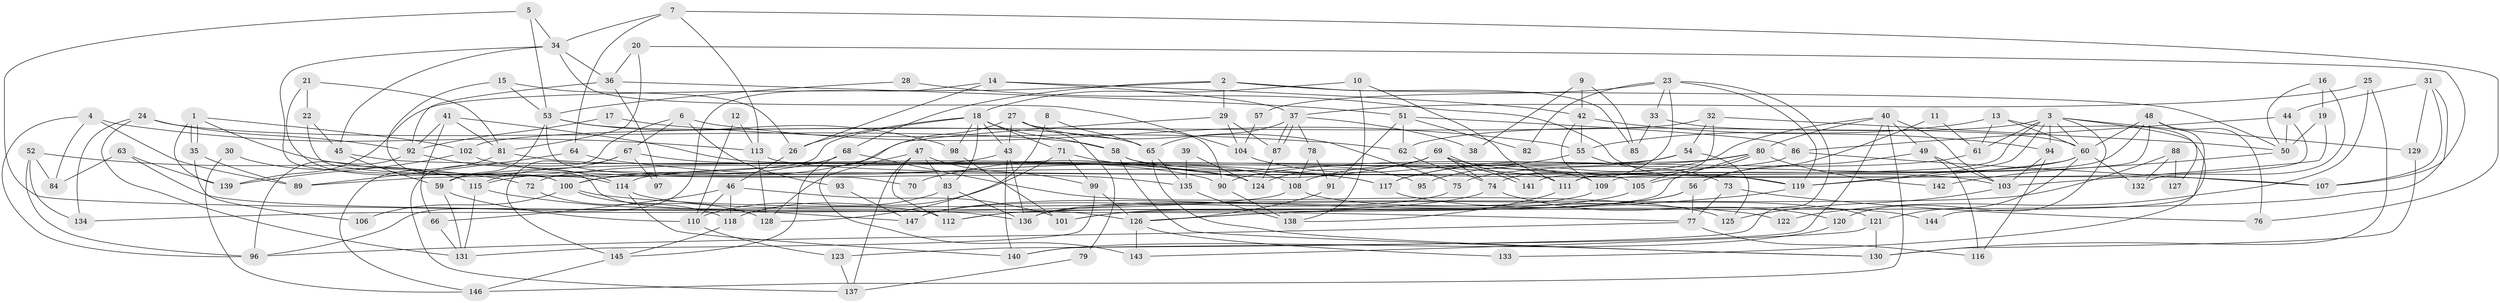 // coarse degree distribution, {6: 0.1414141414141414, 7: 0.13131313131313133, 11: 0.020202020202020204, 3: 0.1717171717171717, 4: 0.21212121212121213, 5: 0.13131313131313133, 2: 0.12121212121212122, 9: 0.030303030303030304, 8: 0.04040404040404041}
// Generated by graph-tools (version 1.1) at 2025/52/02/27/25 19:52:02]
// undirected, 147 vertices, 294 edges
graph export_dot {
graph [start="1"]
  node [color=gray90,style=filled];
  1;
  2;
  3;
  4;
  5;
  6;
  7;
  8;
  9;
  10;
  11;
  12;
  13;
  14;
  15;
  16;
  17;
  18;
  19;
  20;
  21;
  22;
  23;
  24;
  25;
  26;
  27;
  28;
  29;
  30;
  31;
  32;
  33;
  34;
  35;
  36;
  37;
  38;
  39;
  40;
  41;
  42;
  43;
  44;
  45;
  46;
  47;
  48;
  49;
  50;
  51;
  52;
  53;
  54;
  55;
  56;
  57;
  58;
  59;
  60;
  61;
  62;
  63;
  64;
  65;
  66;
  67;
  68;
  69;
  70;
  71;
  72;
  73;
  74;
  75;
  76;
  77;
  78;
  79;
  80;
  81;
  82;
  83;
  84;
  85;
  86;
  87;
  88;
  89;
  90;
  91;
  92;
  93;
  94;
  95;
  96;
  97;
  98;
  99;
  100;
  101;
  102;
  103;
  104;
  105;
  106;
  107;
  108;
  109;
  110;
  111;
  112;
  113;
  114;
  115;
  116;
  117;
  118;
  119;
  120;
  121;
  122;
  123;
  124;
  125;
  126;
  127;
  128;
  129;
  130;
  131;
  132;
  133;
  134;
  135;
  136;
  137;
  138;
  139;
  140;
  141;
  142;
  143;
  144;
  145;
  146;
  147;
  1 -- 35;
  1 -- 35;
  1 -- 139;
  1 -- 102;
  1 -- 117;
  2 -- 50;
  2 -- 68;
  2 -- 29;
  2 -- 85;
  2 -- 139;
  3 -- 119;
  3 -- 94;
  3 -- 60;
  3 -- 61;
  3 -- 62;
  3 -- 120;
  3 -- 127;
  3 -- 129;
  3 -- 141;
  4 -- 113;
  4 -- 84;
  4 -- 89;
  4 -- 96;
  5 -- 77;
  5 -- 34;
  5 -- 53;
  6 -- 67;
  6 -- 55;
  6 -- 93;
  6 -- 137;
  7 -- 34;
  7 -- 113;
  7 -- 64;
  7 -- 76;
  8 -- 65;
  8 -- 128;
  9 -- 42;
  9 -- 85;
  9 -- 38;
  10 -- 138;
  10 -- 18;
  10 -- 111;
  11 -- 56;
  11 -- 61;
  12 -- 110;
  12 -- 113;
  13 -- 55;
  13 -- 60;
  13 -- 61;
  13 -- 133;
  14 -- 37;
  14 -- 96;
  14 -- 26;
  14 -- 42;
  15 -- 53;
  15 -- 26;
  15 -- 112;
  16 -- 50;
  16 -- 19;
  16 -- 132;
  17 -- 92;
  17 -- 62;
  18 -- 43;
  18 -- 98;
  18 -- 26;
  18 -- 58;
  18 -- 71;
  18 -- 83;
  18 -- 89;
  19 -- 103;
  19 -- 50;
  20 -- 81;
  20 -- 107;
  20 -- 36;
  21 -- 81;
  21 -- 100;
  21 -- 22;
  22 -- 114;
  22 -- 45;
  23 -- 123;
  23 -- 119;
  23 -- 33;
  23 -- 57;
  23 -- 74;
  23 -- 82;
  24 -- 134;
  24 -- 92;
  24 -- 58;
  24 -- 131;
  25 -- 130;
  25 -- 37;
  25 -- 122;
  26 -- 46;
  27 -- 90;
  27 -- 75;
  27 -- 43;
  27 -- 79;
  27 -- 143;
  28 -- 53;
  28 -- 119;
  29 -- 100;
  29 -- 87;
  29 -- 104;
  30 -- 115;
  30 -- 146;
  31 -- 107;
  31 -- 112;
  31 -- 44;
  31 -- 129;
  32 -- 111;
  32 -- 102;
  32 -- 50;
  32 -- 54;
  33 -- 60;
  33 -- 85;
  34 -- 45;
  34 -- 104;
  34 -- 36;
  34 -- 100;
  35 -- 89;
  35 -- 106;
  36 -- 51;
  36 -- 92;
  36 -- 97;
  37 -- 87;
  37 -- 87;
  37 -- 65;
  37 -- 38;
  37 -- 78;
  39 -- 135;
  39 -- 124;
  40 -- 80;
  40 -- 140;
  40 -- 49;
  40 -- 95;
  40 -- 103;
  40 -- 146;
  41 -- 66;
  41 -- 92;
  41 -- 81;
  41 -- 105;
  42 -- 94;
  42 -- 55;
  42 -- 109;
  43 -- 140;
  43 -- 72;
  43 -- 136;
  44 -- 105;
  44 -- 50;
  44 -- 86;
  45 -- 59;
  45 -- 111;
  46 -- 110;
  46 -- 66;
  46 -- 101;
  46 -- 118;
  47 -- 112;
  47 -- 83;
  47 -- 99;
  47 -- 128;
  47 -- 137;
  48 -- 60;
  48 -- 111;
  48 -- 76;
  48 -- 109;
  48 -- 144;
  49 -- 103;
  49 -- 56;
  49 -- 116;
  50 -- 142;
  51 -- 62;
  51 -- 82;
  51 -- 86;
  51 -- 91;
  52 -- 72;
  52 -- 96;
  52 -- 84;
  52 -- 134;
  53 -- 59;
  53 -- 65;
  53 -- 70;
  53 -- 98;
  54 -- 117;
  54 -- 59;
  54 -- 125;
  55 -- 73;
  55 -- 108;
  56 -- 126;
  56 -- 77;
  56 -- 101;
  57 -- 104;
  58 -- 95;
  58 -- 107;
  58 -- 130;
  59 -- 131;
  59 -- 110;
  60 -- 121;
  60 -- 75;
  60 -- 119;
  60 -- 132;
  61 -- 90;
  62 -- 74;
  63 -- 139;
  63 -- 136;
  63 -- 84;
  64 -- 89;
  64 -- 117;
  65 -- 130;
  65 -- 135;
  66 -- 131;
  67 -- 124;
  67 -- 115;
  67 -- 97;
  67 -- 145;
  68 -- 125;
  68 -- 145;
  68 -- 115;
  69 -- 141;
  69 -- 141;
  69 -- 74;
  69 -- 70;
  69 -- 103;
  69 -- 124;
  71 -- 108;
  71 -- 99;
  71 -- 118;
  72 -- 118;
  73 -- 76;
  73 -- 77;
  74 -- 112;
  74 -- 120;
  75 -- 147;
  77 -- 96;
  77 -- 116;
  78 -- 91;
  78 -- 108;
  79 -- 137;
  80 -- 101;
  80 -- 117;
  80 -- 105;
  80 -- 114;
  80 -- 142;
  81 -- 146;
  81 -- 90;
  83 -- 136;
  83 -- 110;
  83 -- 112;
  86 -- 100;
  86 -- 107;
  87 -- 124;
  88 -- 132;
  88 -- 136;
  88 -- 127;
  90 -- 138;
  91 -- 126;
  92 -- 114;
  92 -- 96;
  93 -- 147;
  94 -- 116;
  94 -- 103;
  98 -- 101;
  99 -- 126;
  99 -- 131;
  100 -- 106;
  100 -- 122;
  100 -- 128;
  102 -- 135;
  102 -- 139;
  103 -- 125;
  104 -- 109;
  105 -- 147;
  108 -- 121;
  108 -- 134;
  109 -- 136;
  110 -- 123;
  111 -- 138;
  113 -- 119;
  113 -- 128;
  114 -- 126;
  114 -- 140;
  115 -- 131;
  115 -- 147;
  117 -- 144;
  118 -- 145;
  119 -- 126;
  120 -- 140;
  121 -- 130;
  121 -- 143;
  123 -- 137;
  126 -- 143;
  126 -- 133;
  129 -- 130;
  135 -- 138;
  145 -- 146;
}
